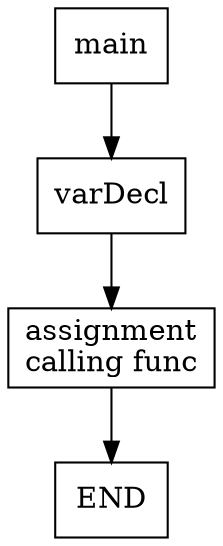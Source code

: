 digraph test005 {
node [shape=box]
116[label="main"]
116 -> 117
117[label="varDecl"]
117 -> 119
119[label="assignment
calling func"]
119 -> 121
121[label="END"]
}
